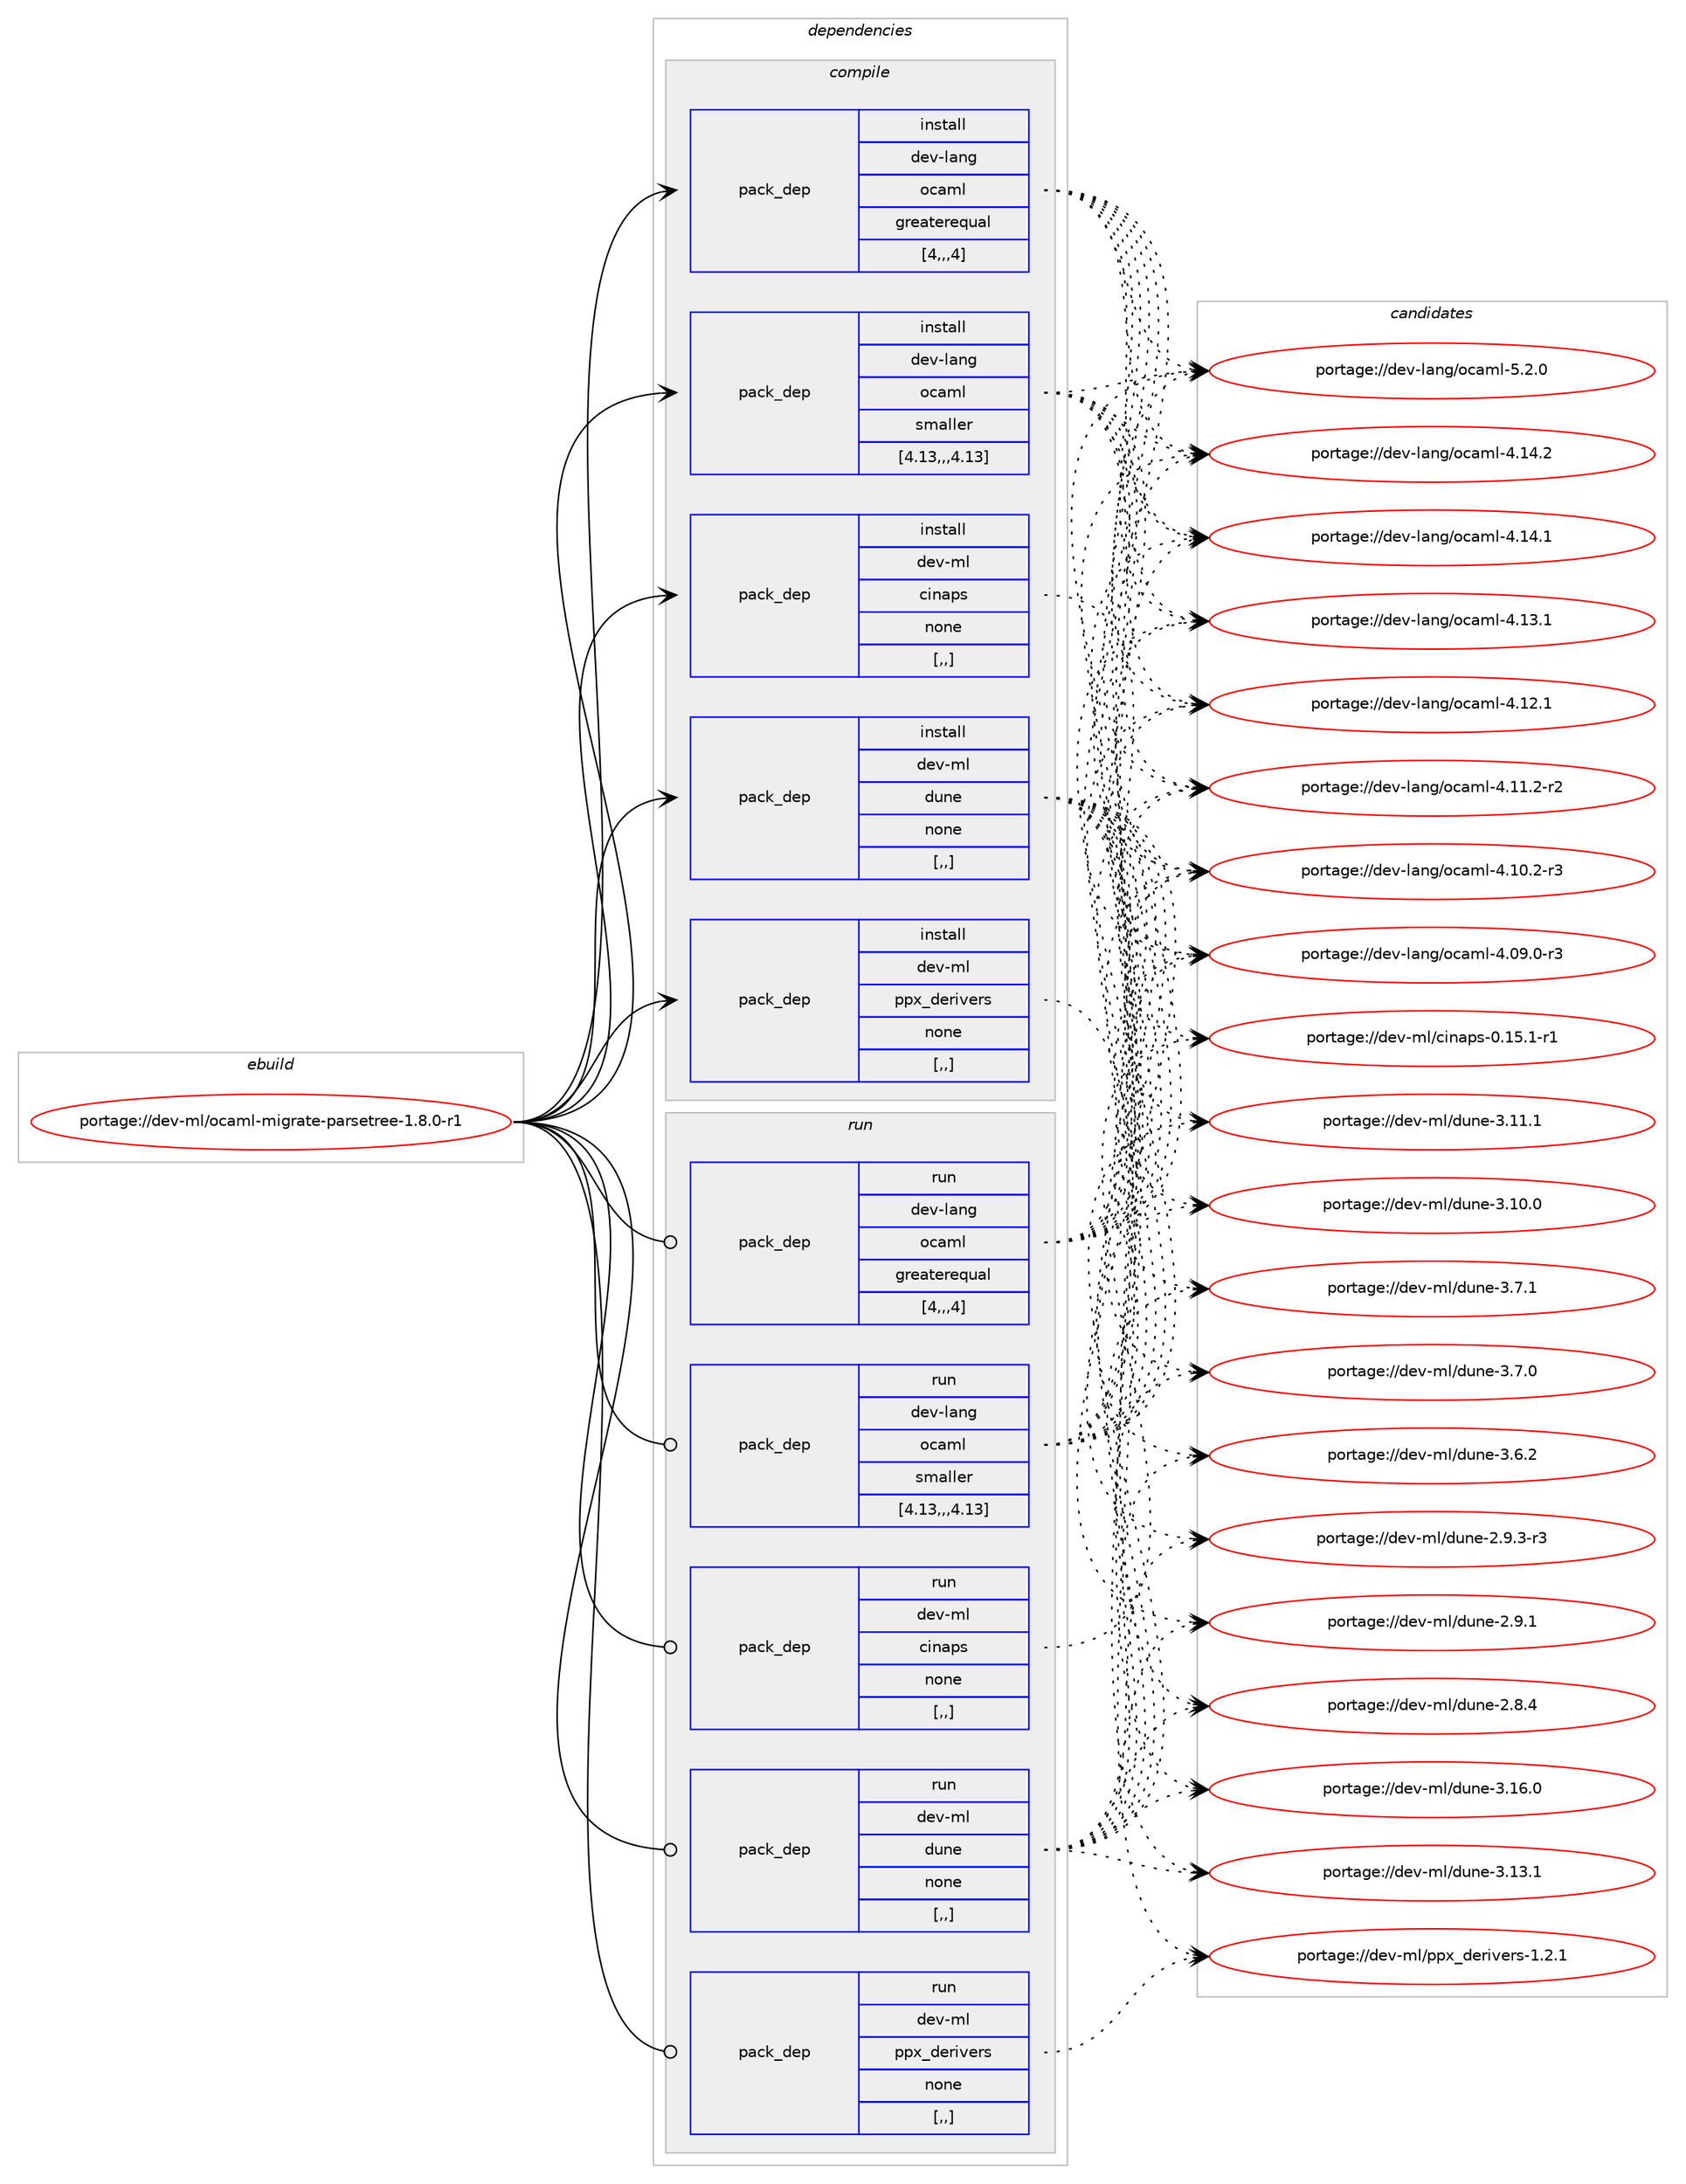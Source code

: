 digraph prolog {

# *************
# Graph options
# *************

newrank=true;
concentrate=true;
compound=true;
graph [rankdir=LR,fontname=Helvetica,fontsize=10,ranksep=1.5];#, ranksep=2.5, nodesep=0.2];
edge  [arrowhead=vee];
node  [fontname=Helvetica,fontsize=10];

# **********
# The ebuild
# **********

subgraph cluster_leftcol {
color=gray;
label=<<i>ebuild</i>>;
id [label="portage://dev-ml/ocaml-migrate-parsetree-1.8.0-r1", color=red, width=4, href="../dev-ml/ocaml-migrate-parsetree-1.8.0-r1.svg"];
}

# ****************
# The dependencies
# ****************

subgraph cluster_midcol {
color=gray;
label=<<i>dependencies</i>>;
subgraph cluster_compile {
fillcolor="#eeeeee";
style=filled;
label=<<i>compile</i>>;
subgraph pack90510 {
dependency121464 [label=<<TABLE BORDER="0" CELLBORDER="1" CELLSPACING="0" CELLPADDING="4" WIDTH="220"><TR><TD ROWSPAN="6" CELLPADDING="30">pack_dep</TD></TR><TR><TD WIDTH="110">install</TD></TR><TR><TD>dev-lang</TD></TR><TR><TD>ocaml</TD></TR><TR><TD>greaterequal</TD></TR><TR><TD>[4,,,4]</TD></TR></TABLE>>, shape=none, color=blue];
}
id:e -> dependency121464:w [weight=20,style="solid",arrowhead="vee"];
subgraph pack90511 {
dependency121465 [label=<<TABLE BORDER="0" CELLBORDER="1" CELLSPACING="0" CELLPADDING="4" WIDTH="220"><TR><TD ROWSPAN="6" CELLPADDING="30">pack_dep</TD></TR><TR><TD WIDTH="110">install</TD></TR><TR><TD>dev-lang</TD></TR><TR><TD>ocaml</TD></TR><TR><TD>smaller</TD></TR><TR><TD>[4.13,,,4.13]</TD></TR></TABLE>>, shape=none, color=blue];
}
id:e -> dependency121465:w [weight=20,style="solid",arrowhead="vee"];
subgraph pack90512 {
dependency121466 [label=<<TABLE BORDER="0" CELLBORDER="1" CELLSPACING="0" CELLPADDING="4" WIDTH="220"><TR><TD ROWSPAN="6" CELLPADDING="30">pack_dep</TD></TR><TR><TD WIDTH="110">install</TD></TR><TR><TD>dev-ml</TD></TR><TR><TD>cinaps</TD></TR><TR><TD>none</TD></TR><TR><TD>[,,]</TD></TR></TABLE>>, shape=none, color=blue];
}
id:e -> dependency121466:w [weight=20,style="solid",arrowhead="vee"];
subgraph pack90513 {
dependency121467 [label=<<TABLE BORDER="0" CELLBORDER="1" CELLSPACING="0" CELLPADDING="4" WIDTH="220"><TR><TD ROWSPAN="6" CELLPADDING="30">pack_dep</TD></TR><TR><TD WIDTH="110">install</TD></TR><TR><TD>dev-ml</TD></TR><TR><TD>dune</TD></TR><TR><TD>none</TD></TR><TR><TD>[,,]</TD></TR></TABLE>>, shape=none, color=blue];
}
id:e -> dependency121467:w [weight=20,style="solid",arrowhead="vee"];
subgraph pack90514 {
dependency121468 [label=<<TABLE BORDER="0" CELLBORDER="1" CELLSPACING="0" CELLPADDING="4" WIDTH="220"><TR><TD ROWSPAN="6" CELLPADDING="30">pack_dep</TD></TR><TR><TD WIDTH="110">install</TD></TR><TR><TD>dev-ml</TD></TR><TR><TD>ppx_derivers</TD></TR><TR><TD>none</TD></TR><TR><TD>[,,]</TD></TR></TABLE>>, shape=none, color=blue];
}
id:e -> dependency121468:w [weight=20,style="solid",arrowhead="vee"];
}
subgraph cluster_compileandrun {
fillcolor="#eeeeee";
style=filled;
label=<<i>compile and run</i>>;
}
subgraph cluster_run {
fillcolor="#eeeeee";
style=filled;
label=<<i>run</i>>;
subgraph pack90515 {
dependency121469 [label=<<TABLE BORDER="0" CELLBORDER="1" CELLSPACING="0" CELLPADDING="4" WIDTH="220"><TR><TD ROWSPAN="6" CELLPADDING="30">pack_dep</TD></TR><TR><TD WIDTH="110">run</TD></TR><TR><TD>dev-lang</TD></TR><TR><TD>ocaml</TD></TR><TR><TD>greaterequal</TD></TR><TR><TD>[4,,,4]</TD></TR></TABLE>>, shape=none, color=blue];
}
id:e -> dependency121469:w [weight=20,style="solid",arrowhead="odot"];
subgraph pack90516 {
dependency121470 [label=<<TABLE BORDER="0" CELLBORDER="1" CELLSPACING="0" CELLPADDING="4" WIDTH="220"><TR><TD ROWSPAN="6" CELLPADDING="30">pack_dep</TD></TR><TR><TD WIDTH="110">run</TD></TR><TR><TD>dev-lang</TD></TR><TR><TD>ocaml</TD></TR><TR><TD>smaller</TD></TR><TR><TD>[4.13,,,4.13]</TD></TR></TABLE>>, shape=none, color=blue];
}
id:e -> dependency121470:w [weight=20,style="solid",arrowhead="odot"];
subgraph pack90517 {
dependency121471 [label=<<TABLE BORDER="0" CELLBORDER="1" CELLSPACING="0" CELLPADDING="4" WIDTH="220"><TR><TD ROWSPAN="6" CELLPADDING="30">pack_dep</TD></TR><TR><TD WIDTH="110">run</TD></TR><TR><TD>dev-ml</TD></TR><TR><TD>cinaps</TD></TR><TR><TD>none</TD></TR><TR><TD>[,,]</TD></TR></TABLE>>, shape=none, color=blue];
}
id:e -> dependency121471:w [weight=20,style="solid",arrowhead="odot"];
subgraph pack90518 {
dependency121472 [label=<<TABLE BORDER="0" CELLBORDER="1" CELLSPACING="0" CELLPADDING="4" WIDTH="220"><TR><TD ROWSPAN="6" CELLPADDING="30">pack_dep</TD></TR><TR><TD WIDTH="110">run</TD></TR><TR><TD>dev-ml</TD></TR><TR><TD>dune</TD></TR><TR><TD>none</TD></TR><TR><TD>[,,]</TD></TR></TABLE>>, shape=none, color=blue];
}
id:e -> dependency121472:w [weight=20,style="solid",arrowhead="odot"];
subgraph pack90519 {
dependency121473 [label=<<TABLE BORDER="0" CELLBORDER="1" CELLSPACING="0" CELLPADDING="4" WIDTH="220"><TR><TD ROWSPAN="6" CELLPADDING="30">pack_dep</TD></TR><TR><TD WIDTH="110">run</TD></TR><TR><TD>dev-ml</TD></TR><TR><TD>ppx_derivers</TD></TR><TR><TD>none</TD></TR><TR><TD>[,,]</TD></TR></TABLE>>, shape=none, color=blue];
}
id:e -> dependency121473:w [weight=20,style="solid",arrowhead="odot"];
}
}

# **************
# The candidates
# **************

subgraph cluster_choices {
rank=same;
color=gray;
label=<<i>candidates</i>>;

subgraph choice90510 {
color=black;
nodesep=1;
choice1001011184510897110103471119997109108455346504648 [label="portage://dev-lang/ocaml-5.2.0", color=red, width=4,href="../dev-lang/ocaml-5.2.0.svg"];
choice100101118451089711010347111999710910845524649524650 [label="portage://dev-lang/ocaml-4.14.2", color=red, width=4,href="../dev-lang/ocaml-4.14.2.svg"];
choice100101118451089711010347111999710910845524649524649 [label="portage://dev-lang/ocaml-4.14.1", color=red, width=4,href="../dev-lang/ocaml-4.14.1.svg"];
choice100101118451089711010347111999710910845524649514649 [label="portage://dev-lang/ocaml-4.13.1", color=red, width=4,href="../dev-lang/ocaml-4.13.1.svg"];
choice100101118451089711010347111999710910845524649504649 [label="portage://dev-lang/ocaml-4.12.1", color=red, width=4,href="../dev-lang/ocaml-4.12.1.svg"];
choice1001011184510897110103471119997109108455246494946504511450 [label="portage://dev-lang/ocaml-4.11.2-r2", color=red, width=4,href="../dev-lang/ocaml-4.11.2-r2.svg"];
choice1001011184510897110103471119997109108455246494846504511451 [label="portage://dev-lang/ocaml-4.10.2-r3", color=red, width=4,href="../dev-lang/ocaml-4.10.2-r3.svg"];
choice1001011184510897110103471119997109108455246485746484511451 [label="portage://dev-lang/ocaml-4.09.0-r3", color=red, width=4,href="../dev-lang/ocaml-4.09.0-r3.svg"];
dependency121464:e -> choice1001011184510897110103471119997109108455346504648:w [style=dotted,weight="100"];
dependency121464:e -> choice100101118451089711010347111999710910845524649524650:w [style=dotted,weight="100"];
dependency121464:e -> choice100101118451089711010347111999710910845524649524649:w [style=dotted,weight="100"];
dependency121464:e -> choice100101118451089711010347111999710910845524649514649:w [style=dotted,weight="100"];
dependency121464:e -> choice100101118451089711010347111999710910845524649504649:w [style=dotted,weight="100"];
dependency121464:e -> choice1001011184510897110103471119997109108455246494946504511450:w [style=dotted,weight="100"];
dependency121464:e -> choice1001011184510897110103471119997109108455246494846504511451:w [style=dotted,weight="100"];
dependency121464:e -> choice1001011184510897110103471119997109108455246485746484511451:w [style=dotted,weight="100"];
}
subgraph choice90511 {
color=black;
nodesep=1;
choice1001011184510897110103471119997109108455346504648 [label="portage://dev-lang/ocaml-5.2.0", color=red, width=4,href="../dev-lang/ocaml-5.2.0.svg"];
choice100101118451089711010347111999710910845524649524650 [label="portage://dev-lang/ocaml-4.14.2", color=red, width=4,href="../dev-lang/ocaml-4.14.2.svg"];
choice100101118451089711010347111999710910845524649524649 [label="portage://dev-lang/ocaml-4.14.1", color=red, width=4,href="../dev-lang/ocaml-4.14.1.svg"];
choice100101118451089711010347111999710910845524649514649 [label="portage://dev-lang/ocaml-4.13.1", color=red, width=4,href="../dev-lang/ocaml-4.13.1.svg"];
choice100101118451089711010347111999710910845524649504649 [label="portage://dev-lang/ocaml-4.12.1", color=red, width=4,href="../dev-lang/ocaml-4.12.1.svg"];
choice1001011184510897110103471119997109108455246494946504511450 [label="portage://dev-lang/ocaml-4.11.2-r2", color=red, width=4,href="../dev-lang/ocaml-4.11.2-r2.svg"];
choice1001011184510897110103471119997109108455246494846504511451 [label="portage://dev-lang/ocaml-4.10.2-r3", color=red, width=4,href="../dev-lang/ocaml-4.10.2-r3.svg"];
choice1001011184510897110103471119997109108455246485746484511451 [label="portage://dev-lang/ocaml-4.09.0-r3", color=red, width=4,href="../dev-lang/ocaml-4.09.0-r3.svg"];
dependency121465:e -> choice1001011184510897110103471119997109108455346504648:w [style=dotted,weight="100"];
dependency121465:e -> choice100101118451089711010347111999710910845524649524650:w [style=dotted,weight="100"];
dependency121465:e -> choice100101118451089711010347111999710910845524649524649:w [style=dotted,weight="100"];
dependency121465:e -> choice100101118451089711010347111999710910845524649514649:w [style=dotted,weight="100"];
dependency121465:e -> choice100101118451089711010347111999710910845524649504649:w [style=dotted,weight="100"];
dependency121465:e -> choice1001011184510897110103471119997109108455246494946504511450:w [style=dotted,weight="100"];
dependency121465:e -> choice1001011184510897110103471119997109108455246494846504511451:w [style=dotted,weight="100"];
dependency121465:e -> choice1001011184510897110103471119997109108455246485746484511451:w [style=dotted,weight="100"];
}
subgraph choice90512 {
color=black;
nodesep=1;
choice10010111845109108479910511097112115454846495346494511449 [label="portage://dev-ml/cinaps-0.15.1-r1", color=red, width=4,href="../dev-ml/cinaps-0.15.1-r1.svg"];
dependency121466:e -> choice10010111845109108479910511097112115454846495346494511449:w [style=dotted,weight="100"];
}
subgraph choice90513 {
color=black;
nodesep=1;
choice100101118451091084710011711010145514649544648 [label="portage://dev-ml/dune-3.16.0", color=red, width=4,href="../dev-ml/dune-3.16.0.svg"];
choice100101118451091084710011711010145514649514649 [label="portage://dev-ml/dune-3.13.1", color=red, width=4,href="../dev-ml/dune-3.13.1.svg"];
choice100101118451091084710011711010145514649494649 [label="portage://dev-ml/dune-3.11.1", color=red, width=4,href="../dev-ml/dune-3.11.1.svg"];
choice100101118451091084710011711010145514649484648 [label="portage://dev-ml/dune-3.10.0", color=red, width=4,href="../dev-ml/dune-3.10.0.svg"];
choice1001011184510910847100117110101455146554649 [label="portage://dev-ml/dune-3.7.1", color=red, width=4,href="../dev-ml/dune-3.7.1.svg"];
choice1001011184510910847100117110101455146554648 [label="portage://dev-ml/dune-3.7.0", color=red, width=4,href="../dev-ml/dune-3.7.0.svg"];
choice1001011184510910847100117110101455146544650 [label="portage://dev-ml/dune-3.6.2", color=red, width=4,href="../dev-ml/dune-3.6.2.svg"];
choice10010111845109108471001171101014550465746514511451 [label="portage://dev-ml/dune-2.9.3-r3", color=red, width=4,href="../dev-ml/dune-2.9.3-r3.svg"];
choice1001011184510910847100117110101455046574649 [label="portage://dev-ml/dune-2.9.1", color=red, width=4,href="../dev-ml/dune-2.9.1.svg"];
choice1001011184510910847100117110101455046564652 [label="portage://dev-ml/dune-2.8.4", color=red, width=4,href="../dev-ml/dune-2.8.4.svg"];
dependency121467:e -> choice100101118451091084710011711010145514649544648:w [style=dotted,weight="100"];
dependency121467:e -> choice100101118451091084710011711010145514649514649:w [style=dotted,weight="100"];
dependency121467:e -> choice100101118451091084710011711010145514649494649:w [style=dotted,weight="100"];
dependency121467:e -> choice100101118451091084710011711010145514649484648:w [style=dotted,weight="100"];
dependency121467:e -> choice1001011184510910847100117110101455146554649:w [style=dotted,weight="100"];
dependency121467:e -> choice1001011184510910847100117110101455146554648:w [style=dotted,weight="100"];
dependency121467:e -> choice1001011184510910847100117110101455146544650:w [style=dotted,weight="100"];
dependency121467:e -> choice10010111845109108471001171101014550465746514511451:w [style=dotted,weight="100"];
dependency121467:e -> choice1001011184510910847100117110101455046574649:w [style=dotted,weight="100"];
dependency121467:e -> choice1001011184510910847100117110101455046564652:w [style=dotted,weight="100"];
}
subgraph choice90514 {
color=black;
nodesep=1;
choice100101118451091084711211212095100101114105118101114115454946504649 [label="portage://dev-ml/ppx_derivers-1.2.1", color=red, width=4,href="../dev-ml/ppx_derivers-1.2.1.svg"];
dependency121468:e -> choice100101118451091084711211212095100101114105118101114115454946504649:w [style=dotted,weight="100"];
}
subgraph choice90515 {
color=black;
nodesep=1;
choice1001011184510897110103471119997109108455346504648 [label="portage://dev-lang/ocaml-5.2.0", color=red, width=4,href="../dev-lang/ocaml-5.2.0.svg"];
choice100101118451089711010347111999710910845524649524650 [label="portage://dev-lang/ocaml-4.14.2", color=red, width=4,href="../dev-lang/ocaml-4.14.2.svg"];
choice100101118451089711010347111999710910845524649524649 [label="portage://dev-lang/ocaml-4.14.1", color=red, width=4,href="../dev-lang/ocaml-4.14.1.svg"];
choice100101118451089711010347111999710910845524649514649 [label="portage://dev-lang/ocaml-4.13.1", color=red, width=4,href="../dev-lang/ocaml-4.13.1.svg"];
choice100101118451089711010347111999710910845524649504649 [label="portage://dev-lang/ocaml-4.12.1", color=red, width=4,href="../dev-lang/ocaml-4.12.1.svg"];
choice1001011184510897110103471119997109108455246494946504511450 [label="portage://dev-lang/ocaml-4.11.2-r2", color=red, width=4,href="../dev-lang/ocaml-4.11.2-r2.svg"];
choice1001011184510897110103471119997109108455246494846504511451 [label="portage://dev-lang/ocaml-4.10.2-r3", color=red, width=4,href="../dev-lang/ocaml-4.10.2-r3.svg"];
choice1001011184510897110103471119997109108455246485746484511451 [label="portage://dev-lang/ocaml-4.09.0-r3", color=red, width=4,href="../dev-lang/ocaml-4.09.0-r3.svg"];
dependency121469:e -> choice1001011184510897110103471119997109108455346504648:w [style=dotted,weight="100"];
dependency121469:e -> choice100101118451089711010347111999710910845524649524650:w [style=dotted,weight="100"];
dependency121469:e -> choice100101118451089711010347111999710910845524649524649:w [style=dotted,weight="100"];
dependency121469:e -> choice100101118451089711010347111999710910845524649514649:w [style=dotted,weight="100"];
dependency121469:e -> choice100101118451089711010347111999710910845524649504649:w [style=dotted,weight="100"];
dependency121469:e -> choice1001011184510897110103471119997109108455246494946504511450:w [style=dotted,weight="100"];
dependency121469:e -> choice1001011184510897110103471119997109108455246494846504511451:w [style=dotted,weight="100"];
dependency121469:e -> choice1001011184510897110103471119997109108455246485746484511451:w [style=dotted,weight="100"];
}
subgraph choice90516 {
color=black;
nodesep=1;
choice1001011184510897110103471119997109108455346504648 [label="portage://dev-lang/ocaml-5.2.0", color=red, width=4,href="../dev-lang/ocaml-5.2.0.svg"];
choice100101118451089711010347111999710910845524649524650 [label="portage://dev-lang/ocaml-4.14.2", color=red, width=4,href="../dev-lang/ocaml-4.14.2.svg"];
choice100101118451089711010347111999710910845524649524649 [label="portage://dev-lang/ocaml-4.14.1", color=red, width=4,href="../dev-lang/ocaml-4.14.1.svg"];
choice100101118451089711010347111999710910845524649514649 [label="portage://dev-lang/ocaml-4.13.1", color=red, width=4,href="../dev-lang/ocaml-4.13.1.svg"];
choice100101118451089711010347111999710910845524649504649 [label="portage://dev-lang/ocaml-4.12.1", color=red, width=4,href="../dev-lang/ocaml-4.12.1.svg"];
choice1001011184510897110103471119997109108455246494946504511450 [label="portage://dev-lang/ocaml-4.11.2-r2", color=red, width=4,href="../dev-lang/ocaml-4.11.2-r2.svg"];
choice1001011184510897110103471119997109108455246494846504511451 [label="portage://dev-lang/ocaml-4.10.2-r3", color=red, width=4,href="../dev-lang/ocaml-4.10.2-r3.svg"];
choice1001011184510897110103471119997109108455246485746484511451 [label="portage://dev-lang/ocaml-4.09.0-r3", color=red, width=4,href="../dev-lang/ocaml-4.09.0-r3.svg"];
dependency121470:e -> choice1001011184510897110103471119997109108455346504648:w [style=dotted,weight="100"];
dependency121470:e -> choice100101118451089711010347111999710910845524649524650:w [style=dotted,weight="100"];
dependency121470:e -> choice100101118451089711010347111999710910845524649524649:w [style=dotted,weight="100"];
dependency121470:e -> choice100101118451089711010347111999710910845524649514649:w [style=dotted,weight="100"];
dependency121470:e -> choice100101118451089711010347111999710910845524649504649:w [style=dotted,weight="100"];
dependency121470:e -> choice1001011184510897110103471119997109108455246494946504511450:w [style=dotted,weight="100"];
dependency121470:e -> choice1001011184510897110103471119997109108455246494846504511451:w [style=dotted,weight="100"];
dependency121470:e -> choice1001011184510897110103471119997109108455246485746484511451:w [style=dotted,weight="100"];
}
subgraph choice90517 {
color=black;
nodesep=1;
choice10010111845109108479910511097112115454846495346494511449 [label="portage://dev-ml/cinaps-0.15.1-r1", color=red, width=4,href="../dev-ml/cinaps-0.15.1-r1.svg"];
dependency121471:e -> choice10010111845109108479910511097112115454846495346494511449:w [style=dotted,weight="100"];
}
subgraph choice90518 {
color=black;
nodesep=1;
choice100101118451091084710011711010145514649544648 [label="portage://dev-ml/dune-3.16.0", color=red, width=4,href="../dev-ml/dune-3.16.0.svg"];
choice100101118451091084710011711010145514649514649 [label="portage://dev-ml/dune-3.13.1", color=red, width=4,href="../dev-ml/dune-3.13.1.svg"];
choice100101118451091084710011711010145514649494649 [label="portage://dev-ml/dune-3.11.1", color=red, width=4,href="../dev-ml/dune-3.11.1.svg"];
choice100101118451091084710011711010145514649484648 [label="portage://dev-ml/dune-3.10.0", color=red, width=4,href="../dev-ml/dune-3.10.0.svg"];
choice1001011184510910847100117110101455146554649 [label="portage://dev-ml/dune-3.7.1", color=red, width=4,href="../dev-ml/dune-3.7.1.svg"];
choice1001011184510910847100117110101455146554648 [label="portage://dev-ml/dune-3.7.0", color=red, width=4,href="../dev-ml/dune-3.7.0.svg"];
choice1001011184510910847100117110101455146544650 [label="portage://dev-ml/dune-3.6.2", color=red, width=4,href="../dev-ml/dune-3.6.2.svg"];
choice10010111845109108471001171101014550465746514511451 [label="portage://dev-ml/dune-2.9.3-r3", color=red, width=4,href="../dev-ml/dune-2.9.3-r3.svg"];
choice1001011184510910847100117110101455046574649 [label="portage://dev-ml/dune-2.9.1", color=red, width=4,href="../dev-ml/dune-2.9.1.svg"];
choice1001011184510910847100117110101455046564652 [label="portage://dev-ml/dune-2.8.4", color=red, width=4,href="../dev-ml/dune-2.8.4.svg"];
dependency121472:e -> choice100101118451091084710011711010145514649544648:w [style=dotted,weight="100"];
dependency121472:e -> choice100101118451091084710011711010145514649514649:w [style=dotted,weight="100"];
dependency121472:e -> choice100101118451091084710011711010145514649494649:w [style=dotted,weight="100"];
dependency121472:e -> choice100101118451091084710011711010145514649484648:w [style=dotted,weight="100"];
dependency121472:e -> choice1001011184510910847100117110101455146554649:w [style=dotted,weight="100"];
dependency121472:e -> choice1001011184510910847100117110101455146554648:w [style=dotted,weight="100"];
dependency121472:e -> choice1001011184510910847100117110101455146544650:w [style=dotted,weight="100"];
dependency121472:e -> choice10010111845109108471001171101014550465746514511451:w [style=dotted,weight="100"];
dependency121472:e -> choice1001011184510910847100117110101455046574649:w [style=dotted,weight="100"];
dependency121472:e -> choice1001011184510910847100117110101455046564652:w [style=dotted,weight="100"];
}
subgraph choice90519 {
color=black;
nodesep=1;
choice100101118451091084711211212095100101114105118101114115454946504649 [label="portage://dev-ml/ppx_derivers-1.2.1", color=red, width=4,href="../dev-ml/ppx_derivers-1.2.1.svg"];
dependency121473:e -> choice100101118451091084711211212095100101114105118101114115454946504649:w [style=dotted,weight="100"];
}
}

}
